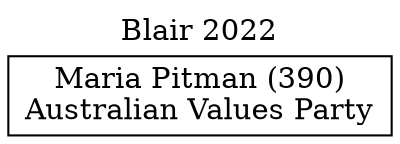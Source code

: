 // House preference flow
digraph "Maria Pitman (390)_Blair_2022" {
	graph [label="Blair 2022" labelloc=t mclimit=10]
	node [shape=box]
	"Maria Pitman (390)" [label="Maria Pitman (390)
Australian Values Party"]
}
